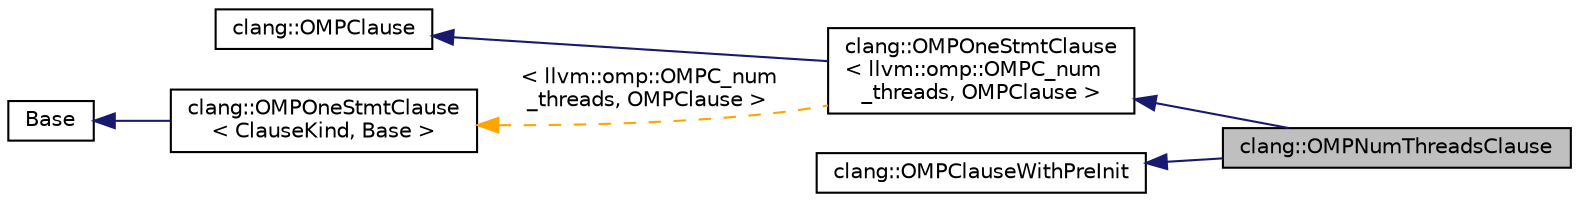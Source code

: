 digraph "clang::OMPNumThreadsClause"
{
 // LATEX_PDF_SIZE
  bgcolor="transparent";
  edge [fontname="Helvetica",fontsize="10",labelfontname="Helvetica",labelfontsize="10"];
  node [fontname="Helvetica",fontsize="10",shape=record];
  rankdir="LR";
  Node1 [label="clang::OMPNumThreadsClause",height=0.2,width=0.4,color="black", fillcolor="grey75", style="filled", fontcolor="black",tooltip="This represents 'num_threads' clause in the '#pragma omp ...' directive."];
  Node2 -> Node1 [dir="back",color="midnightblue",fontsize="10",style="solid",fontname="Helvetica"];
  Node2 [label="clang::OMPOneStmtClause\l\< llvm::omp::OMPC_num\l_threads, OMPClause \>",height=0.2,width=0.4,color="black",URL="$classclang_1_1OMPOneStmtClause.html",tooltip=" "];
  Node3 -> Node2 [dir="back",color="midnightblue",fontsize="10",style="solid",fontname="Helvetica"];
  Node3 [label="clang::OMPClause",height=0.2,width=0.4,color="black",URL="$classclang_1_1OMPClause.html",tooltip="This is a basic class for representing single OpenMP clause."];
  Node4 -> Node2 [dir="back",color="orange",fontsize="10",style="dashed",label=" \< llvm::omp::OMPC_num\l_threads, OMPClause \>" ,fontname="Helvetica"];
  Node4 [label="clang::OMPOneStmtClause\l\< ClauseKind, Base \>",height=0.2,width=0.4,color="black",URL="$classclang_1_1OMPOneStmtClause.html",tooltip=" "];
  Node5 -> Node4 [dir="back",color="midnightblue",fontsize="10",style="solid",fontname="Helvetica"];
  Node5 [label="Base",height=0.2,width=0.4,color="black",URL="$classBase.html",tooltip=" "];
  Node6 -> Node1 [dir="back",color="midnightblue",fontsize="10",style="solid",fontname="Helvetica"];
  Node6 [label="clang::OMPClauseWithPreInit",height=0.2,width=0.4,color="black",URL="$classclang_1_1OMPClauseWithPreInit.html",tooltip="Class that handles pre-initialization statement for some clauses, like 'shedule', 'firstprivate' etc."];
}
